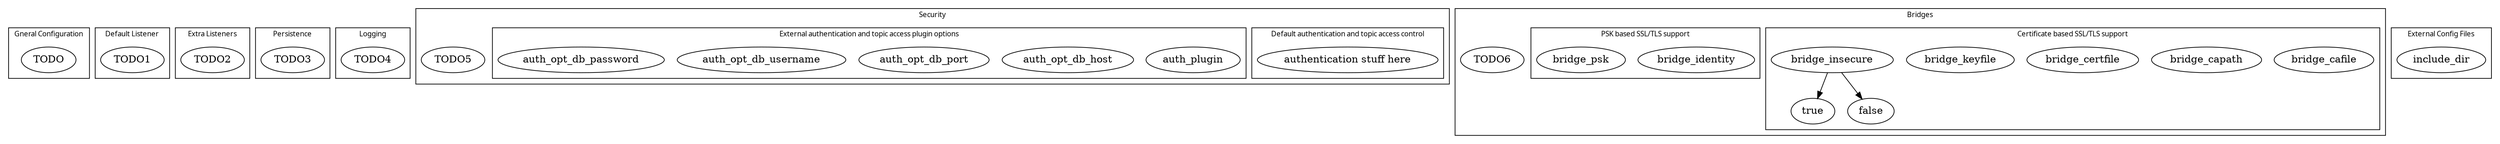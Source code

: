 // Testing manually-constructing a simple digraph from the tech docs..
digraph G {
	graph [fontsize=10 fontname="Verdana" compound=true];

	subgraph cluster_genconf {
		label="Gneral Configuration";
		"TODO";
	}

	subgraph cluster_deflist {
		label="Default Listener";
		"TODO1";
	}

	subgraph cluster_extlist {
		label="Extra Listeners";
		"TODO2";
	}

	subgraph cluster_persistence {
		label="Persistence";
		"TODO3";
	}

	subgraph cluster_logging {
		label="Logging";
		"TODO4";
	}

    subgraph cluster_security {
		label="Security";
		"TODO5";

        subgraph cluster_defaultaccess {
            label="Default authentication and topic access control";
            "authentication stuff here";
        }

        subgraph cluster_extauth {
            label="External authentication and topic access plugin options";
            "auth_plugin";
            "auth_opt_db_host";
            "auth_opt_db_port";
            "auth_opt_db_username";
            "auth_opt_db_password";
        }
	}

    subgraph cluster_bridges {
		label="Bridges";
		"TODO6";

        subgraph cluster_certs {
            label="Certificate based SSL/TLS support";
            "bridge_cafile";
            "bridge_capath";
            "bridge_certfile";
            "bridge_keyfile";
            "bridge_insecure" -> "true";
            "bridge_insecure" -> "false";
        }

        subgraph cluster_psk {
            label="PSK based SSL/TLS support";
            "bridge_identity";
            "bridge_psk";
        }
	}

    subgraph cluster_config {
		label="External Config Files";
		"include_dir";
	}

}
